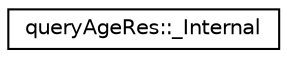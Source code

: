 digraph "类继承关系图"
{
 // LATEX_PDF_SIZE
  edge [fontname="Helvetica",fontsize="10",labelfontname="Helvetica",labelfontsize="10"];
  node [fontname="Helvetica",fontsize="10",shape=record];
  rankdir="LR";
  Node0 [label="queryAgeRes::_Internal",height=0.2,width=0.4,color="black", fillcolor="white", style="filled",URL="$classqueryAgeRes_1_1__Internal.html",tooltip=" "];
}
